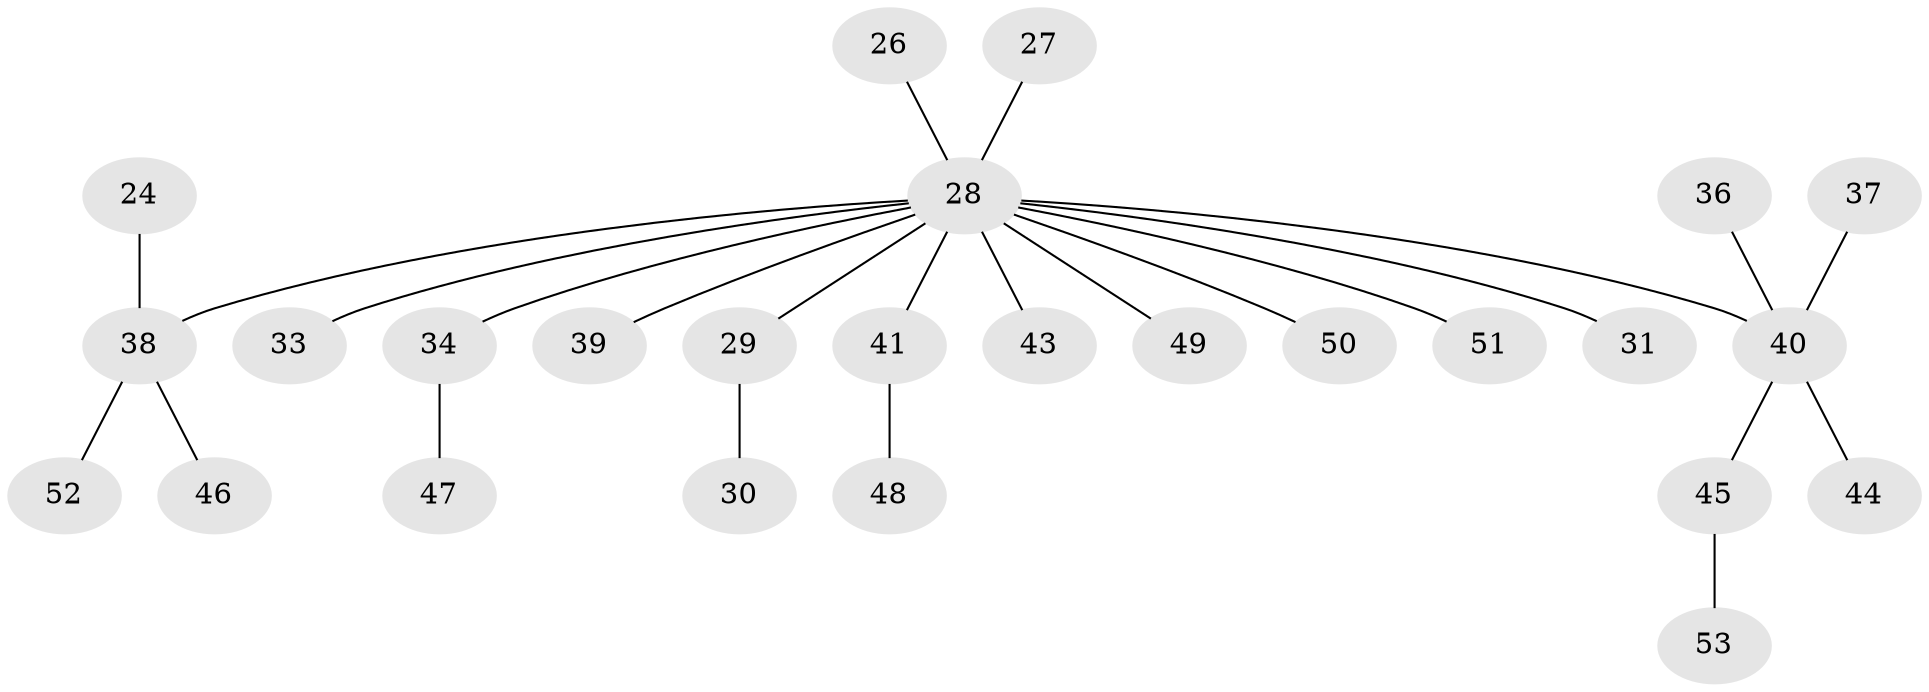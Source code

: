 // original degree distribution, {4: 0.09433962264150944, 6: 0.018867924528301886, 1: 0.5660377358490566, 2: 0.1320754716981132, 3: 0.1509433962264151, 5: 0.03773584905660377}
// Generated by graph-tools (version 1.1) at 2025/55/03/04/25 21:55:55]
// undirected, 26 vertices, 25 edges
graph export_dot {
graph [start="1"]
  node [color=gray90,style=filled];
  24 [super="+14+18"];
  26;
  27;
  28 [super="+12+15+10+17+21+22+25"];
  29 [super="+20"];
  30;
  31;
  33;
  34;
  36;
  37;
  38 [super="+6+11"];
  39;
  40 [super="+32+23"];
  41;
  43;
  44;
  45 [super="+42"];
  46;
  47;
  48;
  49;
  50;
  51;
  52;
  53;
  24 -- 38;
  26 -- 28;
  27 -- 28;
  28 -- 34;
  28 -- 50;
  28 -- 33;
  28 -- 38;
  28 -- 39;
  28 -- 49;
  28 -- 51;
  28 -- 31;
  28 -- 41;
  28 -- 43;
  28 -- 29;
  28 -- 40;
  29 -- 30;
  34 -- 47;
  36 -- 40;
  37 -- 40;
  38 -- 46;
  38 -- 52;
  40 -- 44;
  40 -- 45;
  41 -- 48;
  45 -- 53;
}
